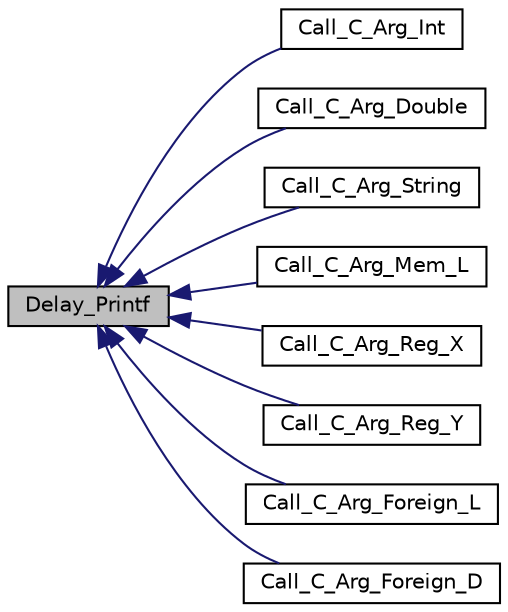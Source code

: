 digraph "Delay_Printf"
{
  edge [fontname="Helvetica",fontsize="10",labelfontname="Helvetica",labelfontsize="10"];
  node [fontname="Helvetica",fontsize="10",shape=record];
  rankdir="LR";
  Node1 [label="Delay_Printf",height=0.2,width=0.4,color="black", fillcolor="grey75", style="filled", fontcolor="black"];
  Node1 -> Node2 [dir="back",color="midnightblue",fontsize="10",style="solid",fontname="Helvetica"];
  Node2 [label="Call_C_Arg_Int",height=0.2,width=0.4,color="black", fillcolor="white", style="filled",URL="$sparc__any_8c.html#a46b3150c744d1824cd10a2c6192d79cf"];
  Node1 -> Node3 [dir="back",color="midnightblue",fontsize="10",style="solid",fontname="Helvetica"];
  Node3 [label="Call_C_Arg_Double",height=0.2,width=0.4,color="black", fillcolor="white", style="filled",URL="$sparc__any_8c.html#a11185a9323ed03538b4967da01b3c5fd"];
  Node1 -> Node4 [dir="back",color="midnightblue",fontsize="10",style="solid",fontname="Helvetica"];
  Node4 [label="Call_C_Arg_String",height=0.2,width=0.4,color="black", fillcolor="white", style="filled",URL="$sparc__any_8c.html#a48c333fd83686535d30e1577e7368134"];
  Node1 -> Node5 [dir="back",color="midnightblue",fontsize="10",style="solid",fontname="Helvetica"];
  Node5 [label="Call_C_Arg_Mem_L",height=0.2,width=0.4,color="black", fillcolor="white", style="filled",URL="$sparc__any_8c.html#a964a096b28818e43f7e51dd5dd6f76f0"];
  Node1 -> Node6 [dir="back",color="midnightblue",fontsize="10",style="solid",fontname="Helvetica"];
  Node6 [label="Call_C_Arg_Reg_X",height=0.2,width=0.4,color="black", fillcolor="white", style="filled",URL="$sparc__any_8c.html#a2f2f15033fa151bd5b50ea330c95606f"];
  Node1 -> Node7 [dir="back",color="midnightblue",fontsize="10",style="solid",fontname="Helvetica"];
  Node7 [label="Call_C_Arg_Reg_Y",height=0.2,width=0.4,color="black", fillcolor="white", style="filled",URL="$sparc__any_8c.html#a9336ef2973a657cc4140763f6bca9b55"];
  Node1 -> Node8 [dir="back",color="midnightblue",fontsize="10",style="solid",fontname="Helvetica"];
  Node8 [label="Call_C_Arg_Foreign_L",height=0.2,width=0.4,color="black", fillcolor="white", style="filled",URL="$sparc__any_8c.html#a44157a3aa7743bec9bd4c63203183253"];
  Node1 -> Node9 [dir="back",color="midnightblue",fontsize="10",style="solid",fontname="Helvetica"];
  Node9 [label="Call_C_Arg_Foreign_D",height=0.2,width=0.4,color="black", fillcolor="white", style="filled",URL="$sparc__any_8c.html#a74eac647b8a008ece21cc0eeffe98ef5"];
}
